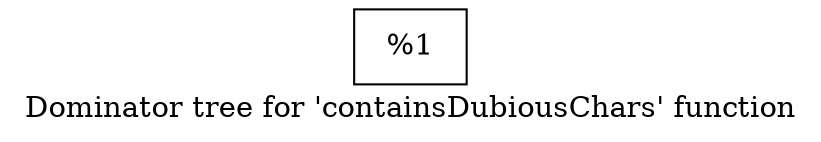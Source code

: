 digraph "Dominator tree for 'containsDubiousChars' function" {
	label="Dominator tree for 'containsDubiousChars' function";

	Node0x1e84250 [shape=record,label="{%1}"];
}
